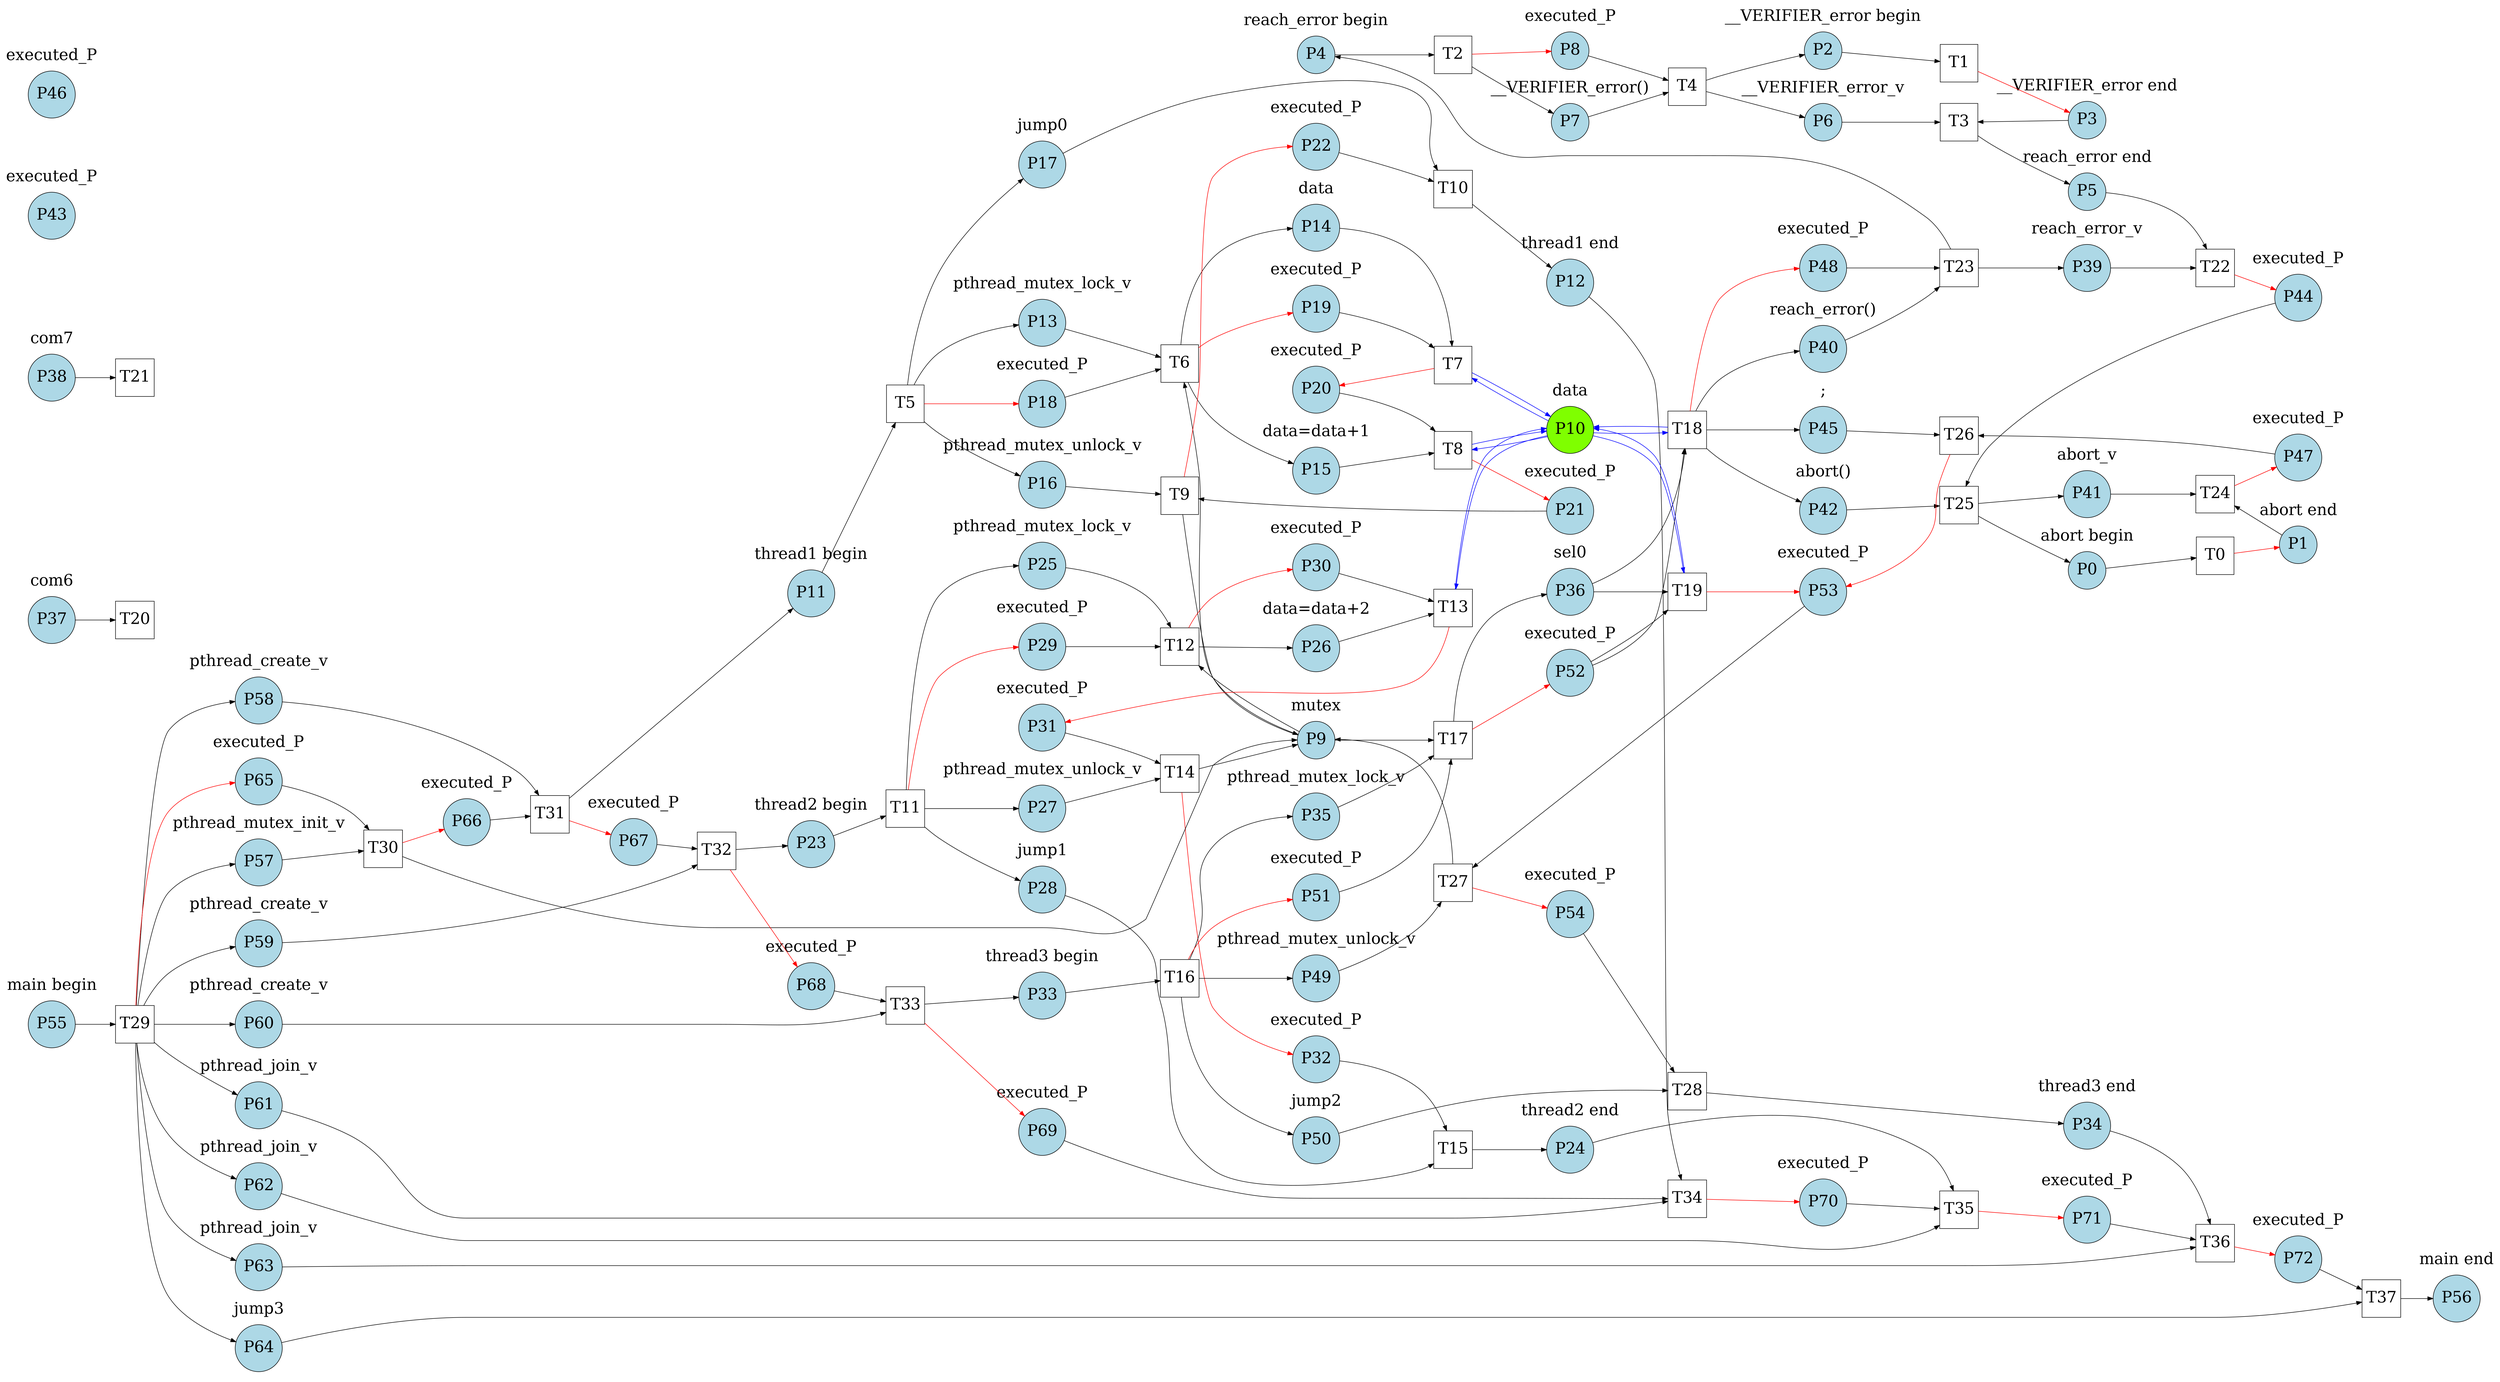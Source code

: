 digraph G{
rankdir = LR
subgraph cluster_P0{fontsize = 30;label="abort begin";color="white"P0[shape=circle,fontsize = 30,width=1,style="filled",color="black",fillcolor="lightblue"]}
subgraph cluster_P1{fontsize = 30;label="abort end";color="white"P1[shape=circle,fontsize = 30,width=1,style="filled",color="black",fillcolor="lightblue"]}
subgraph cluster_P2{fontsize = 30;label="__VERIFIER_error begin";color="white"P2[shape=circle,fontsize = 30,width=1,style="filled",color="black",fillcolor="lightblue"]}
subgraph cluster_P3{fontsize = 30;label="__VERIFIER_error end";color="white"P3[shape=circle,fontsize = 30,width=1,style="filled",color="black",fillcolor="lightblue"]}
subgraph cluster_P4{fontsize = 30;label="reach_error begin";color="white"P4[shape=circle,fontsize = 30,width=1,style="filled",color="black",fillcolor="lightblue"]}
subgraph cluster_P5{fontsize = 30;label="reach_error end";color="white"P5[shape=circle,fontsize = 30,width=1,style="filled",color="black",fillcolor="lightblue"]}
subgraph cluster_P6{fontsize = 30;label="__VERIFIER_error_v";color="white"P6[shape=circle,fontsize = 30,width=1,style="filled",color="black",fillcolor="lightblue"]}
subgraph cluster_P7{fontsize = 30;label="__VERIFIER_error()";color="white"P7[shape=circle,fontsize = 30,width=1,style="filled",color="black",fillcolor="lightblue"]}
subgraph cluster_P8{fontsize = 30;label="executed_P";color="white"P8[shape=circle,fontsize = 30,width=1,style="filled",color="black",fillcolor="lightblue"]}
subgraph cluster_P9{fontsize = 30;label="mutex";color="white"P9[shape=circle,fontsize = 30,width=1,style="filled",color="black",fillcolor="lightblue"]}
subgraph cluster_P10{fontsize = 30;label="data";color="white"P10[shape=circle,fontsize = 30,width=1,style="filled",color="black",fillcolor="chartreuse"]}
subgraph cluster_P11{fontsize = 30;label="thread1 begin";color="white"P11[shape=circle,fontsize = 30,width=1,style="filled",color="black",fillcolor="lightblue"]}
subgraph cluster_P12{fontsize = 30;label="thread1 end";color="white"P12[shape=circle,fontsize = 30,width=1,style="filled",color="black",fillcolor="lightblue"]}
subgraph cluster_P13{fontsize = 30;label="pthread_mutex_lock_v";color="white"P13[shape=circle,fontsize = 30,width=1,style="filled",color="black",fillcolor="lightblue"]}
subgraph cluster_P14{fontsize = 30;label="data";color="white"P14[shape=circle,fontsize = 30,width=1,style="filled",color="black",fillcolor="lightblue"]}
subgraph cluster_P15{fontsize = 30;label="data=data+1";color="white"P15[shape=circle,fontsize = 30,width=1,style="filled",color="black",fillcolor="lightblue"]}
subgraph cluster_P16{fontsize = 30;label="pthread_mutex_unlock_v";color="white"P16[shape=circle,fontsize = 30,width=1,style="filled",color="black",fillcolor="lightblue"]}
subgraph cluster_P17{fontsize = 30;label="jump0";color="white"P17[shape=circle,fontsize = 30,width=1,style="filled",color="black",fillcolor="lightblue"]}
subgraph cluster_P18{fontsize = 30;label="executed_P";color="white"P18[shape=circle,fontsize = 30,width=1,style="filled",color="black",fillcolor="lightblue"]}
subgraph cluster_P19{fontsize = 30;label="executed_P";color="white"P19[shape=circle,fontsize = 30,width=1,style="filled",color="black",fillcolor="lightblue"]}
subgraph cluster_P20{fontsize = 30;label="executed_P";color="white"P20[shape=circle,fontsize = 30,width=1,style="filled",color="black",fillcolor="lightblue"]}
subgraph cluster_P21{fontsize = 30;label="executed_P";color="white"P21[shape=circle,fontsize = 30,width=1,style="filled",color="black",fillcolor="lightblue"]}
subgraph cluster_P22{fontsize = 30;label="executed_P";color="white"P22[shape=circle,fontsize = 30,width=1,style="filled",color="black",fillcolor="lightblue"]}
subgraph cluster_P23{fontsize = 30;label="thread2 begin";color="white"P23[shape=circle,fontsize = 30,width=1,style="filled",color="black",fillcolor="lightblue"]}
subgraph cluster_P24{fontsize = 30;label="thread2 end";color="white"P24[shape=circle,fontsize = 30,width=1,style="filled",color="black",fillcolor="lightblue"]}
subgraph cluster_P25{fontsize = 30;label="pthread_mutex_lock_v";color="white"P25[shape=circle,fontsize = 30,width=1,style="filled",color="black",fillcolor="lightblue"]}
subgraph cluster_P26{fontsize = 30;label="data=data+2";color="white"P26[shape=circle,fontsize = 30,width=1,style="filled",color="black",fillcolor="lightblue"]}
subgraph cluster_P27{fontsize = 30;label="pthread_mutex_unlock_v";color="white"P27[shape=circle,fontsize = 30,width=1,style="filled",color="black",fillcolor="lightblue"]}
subgraph cluster_P28{fontsize = 30;label="jump1";color="white"P28[shape=circle,fontsize = 30,width=1,style="filled",color="black",fillcolor="lightblue"]}
subgraph cluster_P29{fontsize = 30;label="executed_P";color="white"P29[shape=circle,fontsize = 30,width=1,style="filled",color="black",fillcolor="lightblue"]}
subgraph cluster_P30{fontsize = 30;label="executed_P";color="white"P30[shape=circle,fontsize = 30,width=1,style="filled",color="black",fillcolor="lightblue"]}
subgraph cluster_P31{fontsize = 30;label="executed_P";color="white"P31[shape=circle,fontsize = 30,width=1,style="filled",color="black",fillcolor="lightblue"]}
subgraph cluster_P32{fontsize = 30;label="executed_P";color="white"P32[shape=circle,fontsize = 30,width=1,style="filled",color="black",fillcolor="lightblue"]}
subgraph cluster_P33{fontsize = 30;label="thread3 begin";color="white"P33[shape=circle,fontsize = 30,width=1,style="filled",color="black",fillcolor="lightblue"]}
subgraph cluster_P34{fontsize = 30;label="thread3 end";color="white"P34[shape=circle,fontsize = 30,width=1,style="filled",color="black",fillcolor="lightblue"]}
subgraph cluster_P35{fontsize = 30;label="pthread_mutex_lock_v";color="white"P35[shape=circle,fontsize = 30,width=1,style="filled",color="black",fillcolor="lightblue"]}
subgraph cluster_P36{fontsize = 30;label="sel0";color="white"P36[shape=circle,fontsize = 30,width=1,style="filled",color="black",fillcolor="lightblue"]}
subgraph cluster_P37{fontsize = 30;label="com6";color="white"P37[shape=circle,fontsize = 30,width=1,style="filled",color="black",fillcolor="lightblue"]}
subgraph cluster_P38{fontsize = 30;label="com7";color="white"P38[shape=circle,fontsize = 30,width=1,style="filled",color="black",fillcolor="lightblue"]}
subgraph cluster_P39{fontsize = 30;label="reach_error_v";color="white"P39[shape=circle,fontsize = 30,width=1,style="filled",color="black",fillcolor="lightblue"]}
subgraph cluster_P40{fontsize = 30;label="reach_error()";color="white"P40[shape=circle,fontsize = 30,width=1,style="filled",color="black",fillcolor="lightblue"]}
subgraph cluster_P41{fontsize = 30;label="abort_v";color="white"P41[shape=circle,fontsize = 30,width=1,style="filled",color="black",fillcolor="lightblue"]}
subgraph cluster_P42{fontsize = 30;label="abort()";color="white"P42[shape=circle,fontsize = 30,width=1,style="filled",color="black",fillcolor="lightblue"]}
subgraph cluster_P43{fontsize = 30;label="executed_P";color="white"P43[shape=circle,fontsize = 30,width=1,style="filled",color="black",fillcolor="lightblue"]}
subgraph cluster_P44{fontsize = 30;label="executed_P";color="white"P44[shape=circle,fontsize = 30,width=1,style="filled",color="black",fillcolor="lightblue"]}
subgraph cluster_P45{fontsize = 30;label=";";color="white"P45[shape=circle,fontsize = 30,width=1,style="filled",color="black",fillcolor="lightblue"]}
subgraph cluster_P46{fontsize = 30;label="executed_P";color="white"P46[shape=circle,fontsize = 30,width=1,style="filled",color="black",fillcolor="lightblue"]}
subgraph cluster_P47{fontsize = 30;label="executed_P";color="white"P47[shape=circle,fontsize = 30,width=1,style="filled",color="black",fillcolor="lightblue"]}
subgraph cluster_P48{fontsize = 30;label="executed_P";color="white"P48[shape=circle,fontsize = 30,width=1,style="filled",color="black",fillcolor="lightblue"]}
subgraph cluster_P49{fontsize = 30;label="pthread_mutex_unlock_v";color="white"P49[shape=circle,fontsize = 30,width=1,style="filled",color="black",fillcolor="lightblue"]}
subgraph cluster_P50{fontsize = 30;label="jump2";color="white"P50[shape=circle,fontsize = 30,width=1,style="filled",color="black",fillcolor="lightblue"]}
subgraph cluster_P51{fontsize = 30;label="executed_P";color="white"P51[shape=circle,fontsize = 30,width=1,style="filled",color="black",fillcolor="lightblue"]}
subgraph cluster_P52{fontsize = 30;label="executed_P";color="white"P52[shape=circle,fontsize = 30,width=1,style="filled",color="black",fillcolor="lightblue"]}
subgraph cluster_P53{fontsize = 30;label="executed_P";color="white"P53[shape=circle,fontsize = 30,width=1,style="filled",color="black",fillcolor="lightblue"]}
subgraph cluster_P54{fontsize = 30;label="executed_P";color="white"P54[shape=circle,fontsize = 30,width=1,style="filled",color="black",fillcolor="lightblue"]}
subgraph cluster_P55{fontsize = 30;label="main begin";color="white"P55[shape=circle,fontsize = 30,width=1,style="filled",color="black",fillcolor="lightblue"]}
subgraph cluster_P56{fontsize = 30;label="main end";color="white"P56[shape=circle,fontsize = 30,width=1,style="filled",color="black",fillcolor="lightblue"]}
subgraph cluster_P57{fontsize = 30;label="pthread_mutex_init_v";color="white"P57[shape=circle,fontsize = 30,width=1,style="filled",color="black",fillcolor="lightblue"]}
subgraph cluster_P58{fontsize = 30;label="pthread_create_v";color="white"P58[shape=circle,fontsize = 30,width=1,style="filled",color="black",fillcolor="lightblue"]}
subgraph cluster_P59{fontsize = 30;label="pthread_create_v";color="white"P59[shape=circle,fontsize = 30,width=1,style="filled",color="black",fillcolor="lightblue"]}
subgraph cluster_P60{fontsize = 30;label="pthread_create_v";color="white"P60[shape=circle,fontsize = 30,width=1,style="filled",color="black",fillcolor="lightblue"]}
subgraph cluster_P61{fontsize = 30;label="pthread_join_v";color="white"P61[shape=circle,fontsize = 30,width=1,style="filled",color="black",fillcolor="lightblue"]}
subgraph cluster_P62{fontsize = 30;label="pthread_join_v";color="white"P62[shape=circle,fontsize = 30,width=1,style="filled",color="black",fillcolor="lightblue"]}
subgraph cluster_P63{fontsize = 30;label="pthread_join_v";color="white"P63[shape=circle,fontsize = 30,width=1,style="filled",color="black",fillcolor="lightblue"]}
subgraph cluster_P64{fontsize = 30;label="jump3";color="white"P64[shape=circle,fontsize = 30,width=1,style="filled",color="black",fillcolor="lightblue"]}
subgraph cluster_P65{fontsize = 30;label="executed_P";color="white"P65[shape=circle,fontsize = 30,width=1,style="filled",color="black",fillcolor="lightblue"]}
subgraph cluster_P66{fontsize = 30;label="executed_P";color="white"P66[shape=circle,fontsize = 30,width=1,style="filled",color="black",fillcolor="lightblue"]}
subgraph cluster_P67{fontsize = 30;label="executed_P";color="white"P67[shape=circle,fontsize = 30,width=1,style="filled",color="black",fillcolor="lightblue"]}
subgraph cluster_P68{fontsize = 30;label="executed_P";color="white"P68[shape=circle,fontsize = 30,width=1,style="filled",color="black",fillcolor="lightblue"]}
subgraph cluster_P69{fontsize = 30;label="executed_P";color="white"P69[shape=circle,fontsize = 30,width=1,style="filled",color="black",fillcolor="lightblue"]}
subgraph cluster_P70{fontsize = 30;label="executed_P";color="white"P70[shape=circle,fontsize = 30,width=1,style="filled",color="black",fillcolor="lightblue"]}
subgraph cluster_P71{fontsize = 30;label="executed_P";color="white"P71[shape=circle,fontsize = 30,width=1,style="filled",color="black",fillcolor="lightblue"]}
subgraph cluster_P72{fontsize = 30;label="executed_P";color="white"P72[shape=circle,fontsize = 30,width=1,style="filled",color="black",fillcolor="lightblue"]}
T0[shape=box,fontsize = 30,width=1,height=1]
T1[shape=box,fontsize = 30,width=1,height=1]
T2[shape=box,fontsize = 30,width=1,height=1]
T3[shape=box,fontsize = 30,width=1,height=1]
T4[shape=box,fontsize = 30,width=1,height=1]
T5[shape=box,fontsize = 30,width=1,height=1]
T6[shape=box,fontsize = 30,width=1,height=1]
T7[shape=box,fontsize = 30,width=1,height=1]
T8[shape=box,fontsize = 30,width=1,height=1]
T9[shape=box,fontsize = 30,width=1,height=1]
T10[shape=box,fontsize = 30,width=1,height=1]
T11[shape=box,fontsize = 30,width=1,height=1]
T12[shape=box,fontsize = 30,width=1,height=1]
T13[shape=box,fontsize = 30,width=1,height=1]
T14[shape=box,fontsize = 30,width=1,height=1]
T15[shape=box,fontsize = 30,width=1,height=1]
T16[shape=box,fontsize = 30,width=1,height=1]
T17[shape=box,fontsize = 30,width=1,height=1]
T18[shape=box,fontsize = 30,width=1,height=1]
T19[shape=box,fontsize = 30,width=1,height=1]
T20[shape=box,fontsize = 30,width=1,height=1]
T21[shape=box,fontsize = 30,width=1,height=1]
T22[shape=box,fontsize = 30,width=1,height=1]
T23[shape=box,fontsize = 30,width=1,height=1]
T24[shape=box,fontsize = 30,width=1,height=1]
T25[shape=box,fontsize = 30,width=1,height=1]
T26[shape=box,fontsize = 30,width=1,height=1]
T27[shape=box,fontsize = 30,width=1,height=1]
T28[shape=box,fontsize = 30,width=1,height=1]
T29[shape=box,fontsize = 30,width=1,height=1]
T30[shape=box,fontsize = 30,width=1,height=1]
T31[shape=box,fontsize = 30,width=1,height=1]
T32[shape=box,fontsize = 30,width=1,height=1]
T33[shape=box,fontsize = 30,width=1,height=1]
T34[shape=box,fontsize = 30,width=1,height=1]
T35[shape=box,fontsize = 30,width=1,height=1]
T36[shape=box,fontsize = 30,width=1,height=1]
T37[shape=box,fontsize = 30,width=1,height=1]
P0->T0
T0->P1[color="red"]
P2->T1
T1->P3[color="red"]
P4->T2
P6->T3
P7->T4
T4->P2
T4->P6
P3->T3
T2->P7
T2->P8[color="red"]
P8->T4
T3->P5
P11->T5
P13->T6
P9->T6
P14->T7
P10->T7[color="blue"]
T7->P10[color="blue"]
P15->T8
P10->T8[color="blue"]
T8->P10[color="blue"]
P16->T9
T9->P9
P17->T10
T10->P12
T5->P13
T5->P18[color="red"]
P18->T6
T6->P14
T6->P19[color="red"]
P19->T7
T6->P15
T7->P20[color="red"]
P20->T8
T5->P16
T8->P21[color="red"]
P21->T9
T5->P17
T9->P22[color="red"]
P22->T10
P23->T11
P25->T12
P9->T12
P26->T13
P10->T13[color="blue"]
T13->P10[color="blue"]
P27->T14
T14->P9
P28->T15
T15->P24
T11->P25
T11->P29[color="red"]
P29->T12
T12->P26
T12->P30[color="red"]
P30->T13
T11->P27
T13->P31[color="red"]
P31->T14
T11->P28
T14->P32[color="red"]
P32->T15
P33->T16
P35->T17
P9->T17
P36->T18
P36->T19
P10->T18[color="blue"]
T18->P10[color="blue"]
P10->T19[color="blue"]
T19->P10[color="blue"]
P37->T20
P38->T21
P39->T22
P40->T23
T23->P4
T23->P39
P5->T22
P41->T24
P42->T25
T25->P0
T25->P41
P1->T24
T22->P44[color="red"]
P44->T25
P45->T26
T24->P47[color="red"]
P47->T26
T18->P48[color="red"]
P49->T27
T27->P9
P50->T28
T28->P34
T16->P35
T16->P51[color="red"]
P51->T17
T17->P36
T17->P52[color="red"]
P52->T18
P52->T19
T16->P49
T26->P53[color="red"]
T19->P53[color="red"]
P53->T27
T16->P50
T27->P54[color="red"]
P54->T28
P55->T29
P57->T30
T30->P9
P58->T31
T31->P11
P59->T32
T32->P23
P60->T33
T33->P33
P61->T34
P12->T34
P62->T35
P24->T35
P63->T36
P34->T36
P64->T37
T37->P56
T29->P57
T29->P65[color="red"]
P65->T30
T29->P58
T30->P66[color="red"]
P66->T31
T29->P59
T31->P67[color="red"]
P67->T32
T29->P60
T32->P68[color="red"]
P68->T33
T29->P61
T33->P69[color="red"]
P69->T34
T29->P62
T34->P70[color="red"]
P70->T35
T29->P63
T35->P71[color="red"]
P71->T36
T29->P64
T36->P72[color="red"]
P72->T37
T18->P45
T18->P40
T18->P42
P48->T23
}
